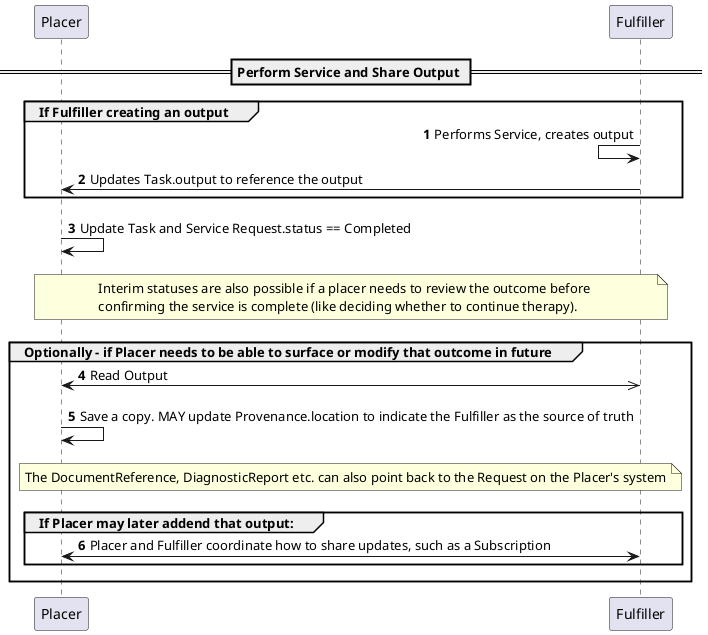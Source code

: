@startuml
autonumber
participant Placer order 10

participant Fulfiller order 20

== Perform Service and Share Output == 
group If Fulfiller creating an output
    Fulfiller <- Fulfiller: Performs Service, creates output
    Fulfiller -> Placer: Updates Task.output to reference the output 
    end
||10||
Placer -> Placer: Update Task and Service Request.status == Completed
||10||

note over Placer, Fulfiller
    Interim statuses are also possible if a placer needs to review the outcome before 
    confirming the service is complete (like deciding whether to continue therapy). 
    endnote
||10||
    
group Optionally - if Placer needs to be able to surface or modify that outcome in future
    Placer <->> Fulfiller: Read Output 
||10||
    Placer -> Placer: Save a copy. MAY update Provenance.location to indicate the Fulfiller as the source of truth

||10||
    note over Placer, Fulfiller
    The DocumentReference, DiagnosticReport etc. can also point back to the Request on the Placer's system
    endnote
||10||
    group If Placer may later addend that output:
    Placer <-> Fulfiller: Placer and Fulfiller coordinate how to share updates, such as a Subscription
    end
||10||
    end
@enduml
